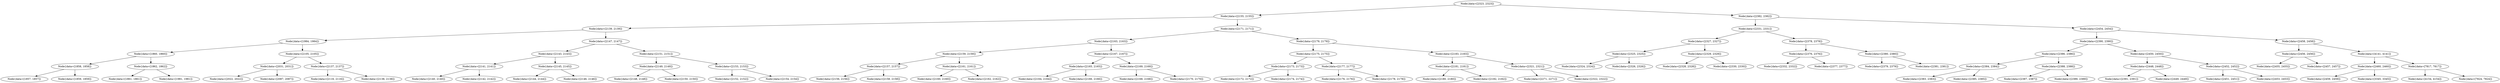 digraph G{
376136988 [label="Node{data=[2323, 2323]}"]
376136988 -> 259502296
259502296 [label="Node{data=[2155, 2155]}"]
259502296 -> 588766335
588766335 [label="Node{data=[2139, 2139]}"]
588766335 -> 1087170490
1087170490 [label="Node{data=[1984, 1984]}"]
1087170490 -> 230832442
230832442 [label="Node{data=[1860, 1860]}"]
230832442 -> 1057073450
1057073450 [label="Node{data=[1858, 1858]}"]
1057073450 -> 585658001
585658001 [label="Node{data=[1857, 1857]}"]
1057073450 -> 96386113
96386113 [label="Node{data=[1859, 1859]}"]
230832442 -> 422141477
422141477 [label="Node{data=[1862, 1862]}"]
422141477 -> 735313107
735313107 [label="Node{data=[1861, 1861]}"]
422141477 -> 1252951006
1252951006 [label="Node{data=[1981, 1981]}"]
1087170490 -> 973238910
973238910 [label="Node{data=[2105, 2105]}"]
973238910 -> 1762253677
1762253677 [label="Node{data=[2031, 2031]}"]
1762253677 -> 1569232891
1569232891 [label="Node{data=[2022, 2022]}"]
1762253677 -> 1669750759
1669750759 [label="Node{data=[2087, 2087]}"]
973238910 -> 1245597803
1245597803 [label="Node{data=[2137, 2137]}"]
1245597803 -> 1833642226
1833642226 [label="Node{data=[2116, 2116]}"]
1245597803 -> 1952800239
1952800239 [label="Node{data=[2138, 2138]}"]
588766335 -> 634211811
634211811 [label="Node{data=[2147, 2147]}"]
634211811 -> 491318329
491318329 [label="Node{data=[2143, 2143]}"]
491318329 -> 695225306
695225306 [label="Node{data=[2141, 2141]}"]
695225306 -> 2007298366
2007298366 [label="Node{data=[2140, 2140]}"]
695225306 -> 952703100
952703100 [label="Node{data=[2142, 2142]}"]
491318329 -> 1647972984
1647972984 [label="Node{data=[2145, 2145]}"]
1647972984 -> 1228913534
1228913534 [label="Node{data=[2144, 2144]}"]
1647972984 -> 432180838
432180838 [label="Node{data=[2146, 2146]}"]
634211811 -> 1773699034
1773699034 [label="Node{data=[2151, 2151]}"]
1773699034 -> 1529022791
1529022791 [label="Node{data=[2149, 2149]}"]
1529022791 -> 1878240534
1878240534 [label="Node{data=[2148, 2148]}"]
1529022791 -> 1649389360
1649389360 [label="Node{data=[2150, 2150]}"]
1773699034 -> 1218660876
1218660876 [label="Node{data=[2153, 2153]}"]
1218660876 -> 193530734
193530734 [label="Node{data=[2152, 2152]}"]
1218660876 -> 2044763156
2044763156 [label="Node{data=[2154, 2154]}"]
259502296 -> 1724484151
1724484151 [label="Node{data=[2171, 2171]}"]
1724484151 -> 887644104
887644104 [label="Node{data=[2163, 2163]}"]
887644104 -> 2012864576
2012864576 [label="Node{data=[2159, 2159]}"]
2012864576 -> 176476823
176476823 [label="Node{data=[2157, 2157]}"]
176476823 -> 540441026
540441026 [label="Node{data=[2156, 2156]}"]
176476823 -> 1456894995
1456894995 [label="Node{data=[2158, 2158]}"]
2012864576 -> 1855288681
1855288681 [label="Node{data=[2161, 2161]}"]
1855288681 -> 1118372422
1118372422 [label="Node{data=[2160, 2160]}"]
1855288681 -> 1371708344
1371708344 [label="Node{data=[2162, 2162]}"]
887644104 -> 886119295
886119295 [label="Node{data=[2167, 2167]}"]
886119295 -> 1898581681
1898581681 [label="Node{data=[2165, 2165]}"]
1898581681 -> 2073790944
2073790944 [label="Node{data=[2164, 2164]}"]
1898581681 -> 1044497008
1044497008 [label="Node{data=[2166, 2166]}"]
886119295 -> 41368612
41368612 [label="Node{data=[2169, 2169]}"]
41368612 -> 587855197
587855197 [label="Node{data=[2168, 2168]}"]
41368612 -> 75152469
75152469 [label="Node{data=[2170, 2170]}"]
1724484151 -> 882420968
882420968 [label="Node{data=[2179, 2179]}"]
882420968 -> 255144003
255144003 [label="Node{data=[2175, 2175]}"]
255144003 -> 1668980709
1668980709 [label="Node{data=[2173, 2173]}"]
1668980709 -> 842211275
842211275 [label="Node{data=[2172, 2172]}"]
1668980709 -> 1136466569
1136466569 [label="Node{data=[2174, 2174]}"]
255144003 -> 1697422741
1697422741 [label="Node{data=[2177, 2177]}"]
1697422741 -> 1377743714
1377743714 [label="Node{data=[2176, 2176]}"]
1697422741 -> 2029597613
2029597613 [label="Node{data=[2178, 2178]}"]
882420968 -> 1404766057
1404766057 [label="Node{data=[2183, 2183]}"]
1404766057 -> 1392179390
1392179390 [label="Node{data=[2181, 2181]}"]
1392179390 -> 1977140256
1977140256 [label="Node{data=[2180, 2180]}"]
1392179390 -> 1141765485
1141765485 [label="Node{data=[2182, 2182]}"]
1404766057 -> 1325802186
1325802186 [label="Node{data=[2321, 2321]}"]
1325802186 -> 1245453468
1245453468 [label="Node{data=[2271, 2271]}"]
1325802186 -> 2037786687
2037786687 [label="Node{data=[2322, 2322]}"]
376136988 -> 1383795937
1383795937 [label="Node{data=[2382, 2382]}"]
1383795937 -> 739599382
739599382 [label="Node{data=[2331, 2331]}"]
739599382 -> 107431412
107431412 [label="Node{data=[2327, 2327]}"]
107431412 -> 1310241495
1310241495 [label="Node{data=[2325, 2325]}"]
1310241495 -> 1150202865
1150202865 [label="Node{data=[2324, 2324]}"]
1310241495 -> 1128028834
1128028834 [label="Node{data=[2326, 2326]}"]
107431412 -> 2143875028
2143875028 [label="Node{data=[2329, 2329]}"]
2143875028 -> 1951229168
1951229168 [label="Node{data=[2328, 2328]}"]
2143875028 -> 1164787891
1164787891 [label="Node{data=[2330, 2330]}"]
739599382 -> 1688595446
1688595446 [label="Node{data=[2378, 2378]}"]
1688595446 -> 1546329849
1546329849 [label="Node{data=[2376, 2376]}"]
1546329849 -> 1130273640
1130273640 [label="Node{data=[2332, 2332]}"]
1546329849 -> 1813586792
1813586792 [label="Node{data=[2377, 2377]}"]
1688595446 -> 665358150
665358150 [label="Node{data=[2380, 2380]}"]
665358150 -> 594575772
594575772 [label="Node{data=[2379, 2379]}"]
665358150 -> 339925825
339925825 [label="Node{data=[2381, 2381]}"]
1383795937 -> 837134530
837134530 [label="Node{data=[2454, 2454]}"]
837134530 -> 1381286663
1381286663 [label="Node{data=[2390, 2390]}"]
1381286663 -> 1972360368
1972360368 [label="Node{data=[2386, 2386]}"]
1972360368 -> 2006286739
2006286739 [label="Node{data=[2384, 2384]}"]
2006286739 -> 1797952539
1797952539 [label="Node{data=[2383, 2383]}"]
2006286739 -> 529673858
529673858 [label="Node{data=[2385, 2385]}"]
1972360368 -> 338903956
338903956 [label="Node{data=[2388, 2388]}"]
338903956 -> 1332855192
1332855192 [label="Node{data=[2387, 2387]}"]
338903956 -> 1891900961
1891900961 [label="Node{data=[2389, 2389]}"]
1381286663 -> 2116868229
2116868229 [label="Node{data=[2450, 2450]}"]
2116868229 -> 1888291639
1888291639 [label="Node{data=[2448, 2448]}"]
1888291639 -> 833714623
833714623 [label="Node{data=[2391, 2391]}"]
1888291639 -> 1632918718
1632918718 [label="Node{data=[2449, 2449]}"]
2116868229 -> 2032425185
2032425185 [label="Node{data=[2452, 2452]}"]
2032425185 -> 1642606657
1642606657 [label="Node{data=[2451, 2451]}"]
2032425185 -> 1529790786
1529790786 [label="Node{data=[2453, 2453]}"]
837134530 -> 417122101
417122101 [label="Node{data=[2458, 2458]}"]
417122101 -> 1130653599
1130653599 [label="Node{data=[2456, 2456]}"]
1130653599 -> 1663970698
1663970698 [label="Node{data=[2455, 2455]}"]
1130653599 -> 1319617660
1319617660 [label="Node{data=[2457, 2457]}"]
417122101 -> 809256946
809256946 [label="Node{data=[4141, 4141]}"]
809256946 -> 1350862581
1350862581 [label="Node{data=[2460, 2460]}"]
1350862581 -> 1112843026
1112843026 [label="Node{data=[2459, 2459]}"]
1350862581 -> 849349376
849349376 [label="Node{data=[3345, 3345]}"]
809256946 -> 1618073969
1618073969 [label="Node{data=[7817, 7817]}"]
1618073969 -> 339105956
339105956 [label="Node{data=[4154, 4154]}"]
1618073969 -> 1939678467
1939678467 [label="Node{data=[7824, 7824]}"]
}